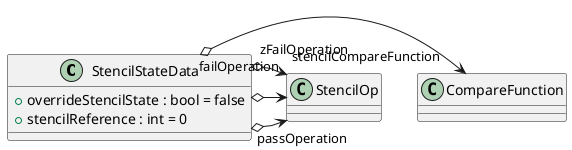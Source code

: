 @startuml
class StencilStateData {
    + overrideStencilState : bool = false
    + stencilReference : int = 0
}
StencilStateData o-> "stencilCompareFunction" CompareFunction
StencilStateData o-> "passOperation" StencilOp
StencilStateData o-> "failOperation" StencilOp
StencilStateData o-> "zFailOperation" StencilOp
@enduml
